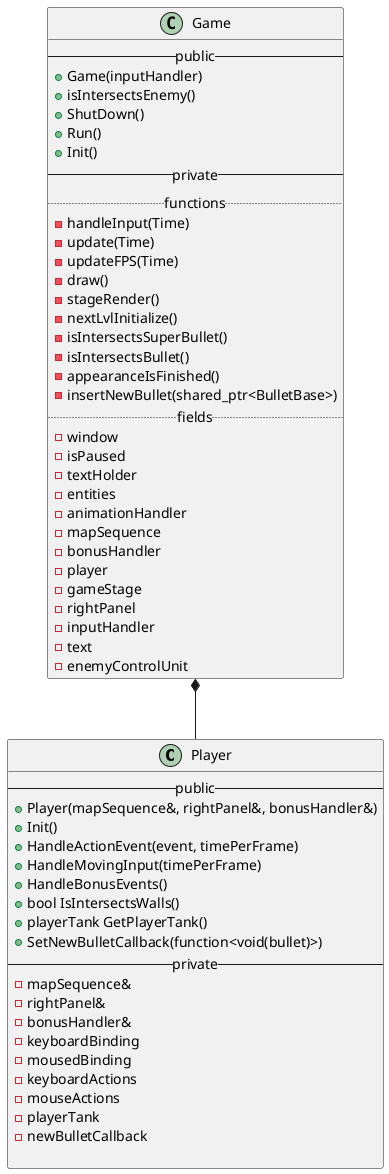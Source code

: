 @startuml TestUML

class Player {
  -- public --
  +Player(mapSequence&, rightPanel&, bonusHandler&)
  +Init()
  +HandleActionEvent(event, timePerFrame)
  +HandleMovingInput(timePerFrame)
  +HandleBonusEvents()
  +bool IsIntersectsWalls()
  +playerTank GetPlayerTank()
  +SetNewBulletCallback(function<void(bullet)>)
  -- private --
  -mapSequence&
  -rightPanel&
  -bonusHandler&
  -keyboardBinding
  -mousedBinding
  -keyboardActions
  -mouseActions
  -playerTank
  -newBulletCallback

}

class Game {
  -- public --
  +Game(inputHandler)
  +isIntersectsEnemy()
  +ShutDown()
  +Run()
  +Init()
  -- private --
  .. functions ..
  -handleInput(Time)
  -update(Time)
  -updateFPS(Time)
  -draw()
  -stageRender()
  -nextLvlInitialize()
  -isIntersectsSuperBullet()
  -isIntersectsBullet()
  -appearanceIsFinished()
  -insertNewBullet(shared_ptr<BulletBase>)
  .. fields ..
  -window
  -isPaused
  -textHolder
  -entities
  -animationHandler
  -mapSequence
  -bonusHandler
  -player
  -gameStage
  -rightPanel
  -inputHandler
  -text
  -enemyControlUnit
}

Game *-- Player

@enduml
